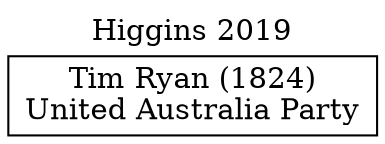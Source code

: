 // House preference flow
digraph "Tim Ryan (1824)_Higgins_2019" {
	graph [label="Higgins 2019" labelloc=t mclimit=10]
	node [shape=box]
	"Tim Ryan (1824)" [label="Tim Ryan (1824)
United Australia Party"]
}
